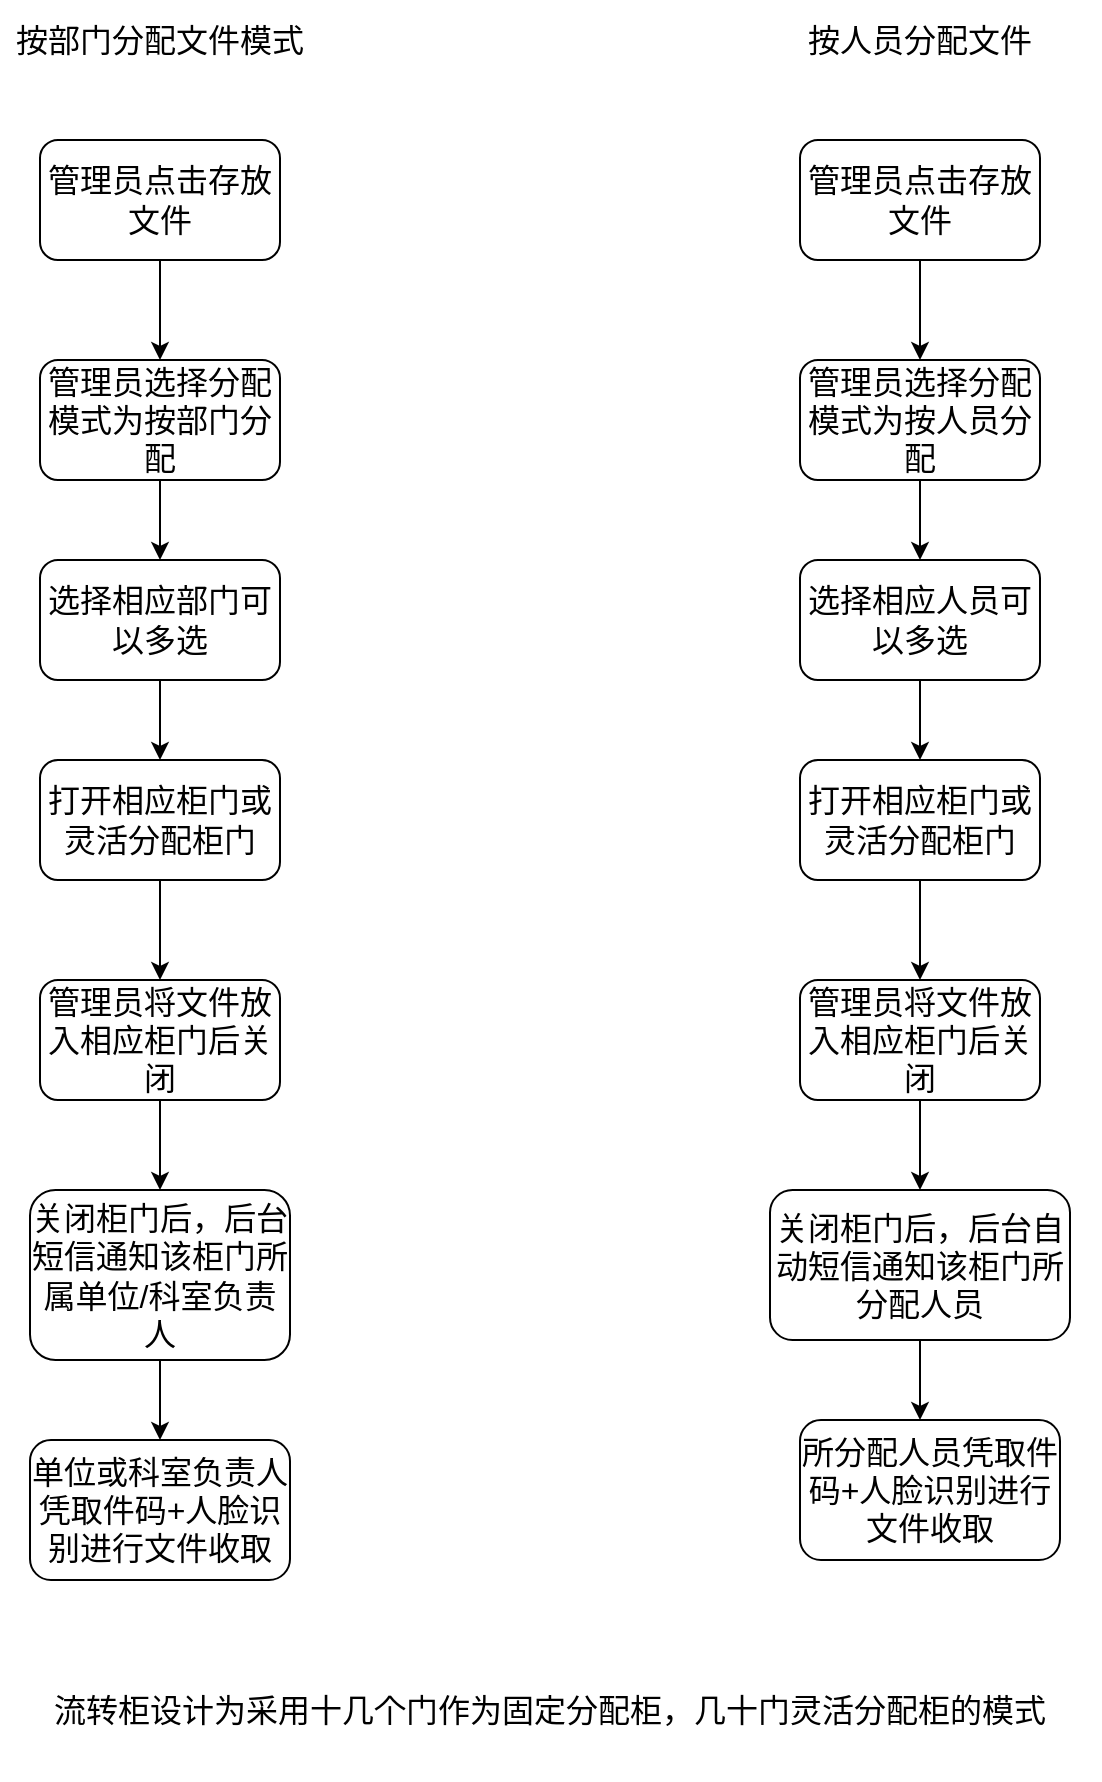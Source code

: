 <mxfile version="20.8.20" type="github">
  <diagram name="第 1 页" id="t0VDY9cFmw80dQgUJSoD">
    <mxGraphModel dx="2026" dy="1123" grid="1" gridSize="10" guides="1" tooltips="1" connect="1" arrows="1" fold="1" page="1" pageScale="1" pageWidth="827" pageHeight="1169" math="0" shadow="0">
      <root>
        <mxCell id="0" />
        <mxCell id="1" parent="0" />
        <mxCell id="beZ-ZouIjjW1zh5AMpfA-10" value="" style="edgeStyle=orthogonalEdgeStyle;rounded=0;orthogonalLoop=1;jettySize=auto;html=1;fontSize=16;" edge="1" parent="1" source="beZ-ZouIjjW1zh5AMpfA-1" target="beZ-ZouIjjW1zh5AMpfA-8">
          <mxGeometry relative="1" as="geometry" />
        </mxCell>
        <mxCell id="beZ-ZouIjjW1zh5AMpfA-1" value="管理员点击存放文件" style="rounded=1;whiteSpace=wrap;html=1;fontSize=16;" vertex="1" parent="1">
          <mxGeometry x="130" y="80" width="120" height="60" as="geometry" />
        </mxCell>
        <mxCell id="beZ-ZouIjjW1zh5AMpfA-12" value="" style="edgeStyle=orthogonalEdgeStyle;rounded=0;orthogonalLoop=1;jettySize=auto;html=1;fontSize=16;" edge="1" parent="1" source="beZ-ZouIjjW1zh5AMpfA-2" target="beZ-ZouIjjW1zh5AMpfA-3">
          <mxGeometry relative="1" as="geometry" />
        </mxCell>
        <mxCell id="beZ-ZouIjjW1zh5AMpfA-2" value="选择相应部门可以多选" style="rounded=1;whiteSpace=wrap;html=1;fontSize=16;" vertex="1" parent="1">
          <mxGeometry x="130" y="290" width="120" height="60" as="geometry" />
        </mxCell>
        <mxCell id="beZ-ZouIjjW1zh5AMpfA-13" value="" style="edgeStyle=orthogonalEdgeStyle;rounded=0;orthogonalLoop=1;jettySize=auto;html=1;fontSize=16;" edge="1" parent="1" source="beZ-ZouIjjW1zh5AMpfA-3" target="beZ-ZouIjjW1zh5AMpfA-4">
          <mxGeometry relative="1" as="geometry" />
        </mxCell>
        <mxCell id="beZ-ZouIjjW1zh5AMpfA-3" value="打开相应柜门或灵活分配柜门" style="rounded=1;whiteSpace=wrap;html=1;fontSize=16;" vertex="1" parent="1">
          <mxGeometry x="130" y="390" width="120" height="60" as="geometry" />
        </mxCell>
        <mxCell id="beZ-ZouIjjW1zh5AMpfA-14" value="" style="edgeStyle=orthogonalEdgeStyle;rounded=0;orthogonalLoop=1;jettySize=auto;html=1;fontSize=16;" edge="1" parent="1" source="beZ-ZouIjjW1zh5AMpfA-4" target="beZ-ZouIjjW1zh5AMpfA-5">
          <mxGeometry relative="1" as="geometry" />
        </mxCell>
        <mxCell id="beZ-ZouIjjW1zh5AMpfA-4" value="管理员将文件放入相应柜门后关闭" style="rounded=1;whiteSpace=wrap;html=1;fontSize=16;" vertex="1" parent="1">
          <mxGeometry x="130" y="500" width="120" height="60" as="geometry" />
        </mxCell>
        <mxCell id="beZ-ZouIjjW1zh5AMpfA-35" value="" style="edgeStyle=orthogonalEdgeStyle;rounded=0;orthogonalLoop=1;jettySize=auto;html=1;fontSize=16;" edge="1" parent="1" source="beZ-ZouIjjW1zh5AMpfA-5" target="beZ-ZouIjjW1zh5AMpfA-16">
          <mxGeometry relative="1" as="geometry" />
        </mxCell>
        <mxCell id="beZ-ZouIjjW1zh5AMpfA-5" value="关闭柜门后，后台短信通知该柜门所属单位/科室负责人" style="rounded=1;whiteSpace=wrap;html=1;fontSize=16;" vertex="1" parent="1">
          <mxGeometry x="125" y="605" width="130" height="85" as="geometry" />
        </mxCell>
        <mxCell id="beZ-ZouIjjW1zh5AMpfA-7" value="按部门分配文件模式" style="text;strokeColor=none;align=center;fillColor=none;html=1;verticalAlign=middle;whiteSpace=wrap;rounded=0;fontSize=16;" vertex="1" parent="1">
          <mxGeometry x="110" y="10" width="160" height="40" as="geometry" />
        </mxCell>
        <mxCell id="beZ-ZouIjjW1zh5AMpfA-11" value="" style="edgeStyle=orthogonalEdgeStyle;rounded=0;orthogonalLoop=1;jettySize=auto;html=1;fontSize=16;" edge="1" parent="1" source="beZ-ZouIjjW1zh5AMpfA-8" target="beZ-ZouIjjW1zh5AMpfA-2">
          <mxGeometry relative="1" as="geometry" />
        </mxCell>
        <mxCell id="beZ-ZouIjjW1zh5AMpfA-8" value="管理员选择分配模式为按部门分配" style="rounded=1;whiteSpace=wrap;html=1;fontSize=16;" vertex="1" parent="1">
          <mxGeometry x="130" y="190" width="120" height="60" as="geometry" />
        </mxCell>
        <mxCell id="beZ-ZouIjjW1zh5AMpfA-9" value="按人员分配文件" style="text;strokeColor=none;align=center;fillColor=none;html=1;verticalAlign=middle;whiteSpace=wrap;rounded=0;fontSize=16;" vertex="1" parent="1">
          <mxGeometry x="510" y="10" width="120" height="40" as="geometry" />
        </mxCell>
        <mxCell id="beZ-ZouIjjW1zh5AMpfA-16" value="单位或科室负责人凭取件码+人脸识别进行文件收取" style="rounded=1;whiteSpace=wrap;html=1;fontSize=16;" vertex="1" parent="1">
          <mxGeometry x="125" y="730" width="130" height="70" as="geometry" />
        </mxCell>
        <mxCell id="beZ-ZouIjjW1zh5AMpfA-18" value="" style="edgeStyle=orthogonalEdgeStyle;rounded=0;orthogonalLoop=1;jettySize=auto;html=1;fontSize=16;" edge="1" parent="1" source="beZ-ZouIjjW1zh5AMpfA-19" target="beZ-ZouIjjW1zh5AMpfA-31">
          <mxGeometry relative="1" as="geometry" />
        </mxCell>
        <mxCell id="beZ-ZouIjjW1zh5AMpfA-19" value="管理员点击存放文件" style="rounded=1;whiteSpace=wrap;html=1;fontSize=16;" vertex="1" parent="1">
          <mxGeometry x="510" y="80" width="120" height="60" as="geometry" />
        </mxCell>
        <mxCell id="beZ-ZouIjjW1zh5AMpfA-20" value="" style="edgeStyle=orthogonalEdgeStyle;rounded=0;orthogonalLoop=1;jettySize=auto;html=1;fontSize=16;" edge="1" parent="1" source="beZ-ZouIjjW1zh5AMpfA-21" target="beZ-ZouIjjW1zh5AMpfA-23">
          <mxGeometry relative="1" as="geometry" />
        </mxCell>
        <mxCell id="beZ-ZouIjjW1zh5AMpfA-21" value="选择相应人员可以多选" style="rounded=1;whiteSpace=wrap;html=1;fontSize=16;" vertex="1" parent="1">
          <mxGeometry x="510" y="290" width="120" height="60" as="geometry" />
        </mxCell>
        <mxCell id="beZ-ZouIjjW1zh5AMpfA-22" value="" style="edgeStyle=orthogonalEdgeStyle;rounded=0;orthogonalLoop=1;jettySize=auto;html=1;fontSize=16;" edge="1" parent="1" source="beZ-ZouIjjW1zh5AMpfA-23" target="beZ-ZouIjjW1zh5AMpfA-25">
          <mxGeometry relative="1" as="geometry" />
        </mxCell>
        <mxCell id="beZ-ZouIjjW1zh5AMpfA-23" value="打开相应柜门或灵活分配柜门" style="rounded=1;whiteSpace=wrap;html=1;fontSize=16;" vertex="1" parent="1">
          <mxGeometry x="510" y="390" width="120" height="60" as="geometry" />
        </mxCell>
        <mxCell id="beZ-ZouIjjW1zh5AMpfA-24" value="" style="edgeStyle=orthogonalEdgeStyle;rounded=0;orthogonalLoop=1;jettySize=auto;html=1;fontSize=16;" edge="1" parent="1" source="beZ-ZouIjjW1zh5AMpfA-25" target="beZ-ZouIjjW1zh5AMpfA-27">
          <mxGeometry relative="1" as="geometry" />
        </mxCell>
        <mxCell id="beZ-ZouIjjW1zh5AMpfA-25" value="管理员将文件放入相应柜门后关闭" style="rounded=1;whiteSpace=wrap;html=1;fontSize=16;" vertex="1" parent="1">
          <mxGeometry x="510" y="500" width="120" height="60" as="geometry" />
        </mxCell>
        <mxCell id="beZ-ZouIjjW1zh5AMpfA-26" value="" style="edgeStyle=orthogonalEdgeStyle;rounded=0;orthogonalLoop=1;jettySize=auto;html=1;fontSize=16;" edge="1" parent="1" source="beZ-ZouIjjW1zh5AMpfA-27">
          <mxGeometry relative="1" as="geometry">
            <mxPoint x="570" y="720" as="targetPoint" />
          </mxGeometry>
        </mxCell>
        <mxCell id="beZ-ZouIjjW1zh5AMpfA-27" value="关闭柜门后，后台自动短信通知该柜门所分配人员" style="rounded=1;whiteSpace=wrap;html=1;fontSize=16;" vertex="1" parent="1">
          <mxGeometry x="495" y="605" width="150" height="75" as="geometry" />
        </mxCell>
        <mxCell id="beZ-ZouIjjW1zh5AMpfA-30" value="" style="edgeStyle=orthogonalEdgeStyle;rounded=0;orthogonalLoop=1;jettySize=auto;html=1;fontSize=16;" edge="1" parent="1" source="beZ-ZouIjjW1zh5AMpfA-31" target="beZ-ZouIjjW1zh5AMpfA-21">
          <mxGeometry relative="1" as="geometry" />
        </mxCell>
        <mxCell id="beZ-ZouIjjW1zh5AMpfA-31" value="管理员选择分配模式为按人员分配" style="rounded=1;whiteSpace=wrap;html=1;fontSize=16;" vertex="1" parent="1">
          <mxGeometry x="510" y="190" width="120" height="60" as="geometry" />
        </mxCell>
        <mxCell id="beZ-ZouIjjW1zh5AMpfA-32" value="所分配人员凭取件码+人脸识别进行文件收取" style="rounded=1;whiteSpace=wrap;html=1;fontSize=16;" vertex="1" parent="1">
          <mxGeometry x="510" y="720" width="130" height="70" as="geometry" />
        </mxCell>
        <mxCell id="beZ-ZouIjjW1zh5AMpfA-33" value="流转柜设计为采用十几个门作为固定分配柜，几十门灵活分配柜的模式" style="text;strokeColor=none;align=center;fillColor=none;html=1;verticalAlign=middle;whiteSpace=wrap;rounded=0;fontSize=16;" vertex="1" parent="1">
          <mxGeometry x="110" y="830" width="550" height="70" as="geometry" />
        </mxCell>
      </root>
    </mxGraphModel>
  </diagram>
</mxfile>
